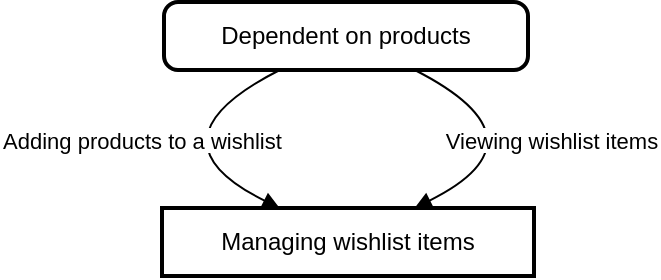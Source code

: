 <mxfile version="21.5.1" type="github">
  <diagram name="Page-1" id="xdtW6GnARBs6_S_TcqcK">
    <mxGraphModel>
      <root>
        <mxCell id="0" />
        <mxCell id="1" parent="0" />
        <mxCell id="2" value="Dependent on products" style="rounded=1;absoluteArcSize=1;arcSize=14;whiteSpace=wrap;strokeWidth=2;" vertex="1" parent="1">
          <mxGeometry x="115" width="182" height="34" as="geometry" />
        </mxCell>
        <mxCell id="3" value="Managing wishlist items" style="whiteSpace=wrap;strokeWidth=2;" vertex="1" parent="1">
          <mxGeometry x="114" y="103" width="186" height="34" as="geometry" />
        </mxCell>
        <mxCell id="4" value="Adding products to a wishlist" style="curved=1;startArrow=none;endArrow=block;exitX=0.318;exitY=1;entryX=0.316;entryY=0;" edge="1" parent="1" source="2" target="3">
          <mxGeometry relative="1" as="geometry">
            <Array as="points">
              <mxPoint x="104" y="69" />
            </Array>
          </mxGeometry>
        </mxCell>
        <mxCell id="5" value="Viewing wishlist items" style="curved=1;startArrow=none;endArrow=block;exitX=0.689;exitY=1;entryX=0.679;entryY=0;" edge="1" parent="1" source="2" target="3">
          <mxGeometry relative="1" as="geometry">
            <Array as="points">
              <mxPoint x="309" y="69" />
            </Array>
          </mxGeometry>
        </mxCell>
      </root>
    </mxGraphModel>
  </diagram>
</mxfile>
